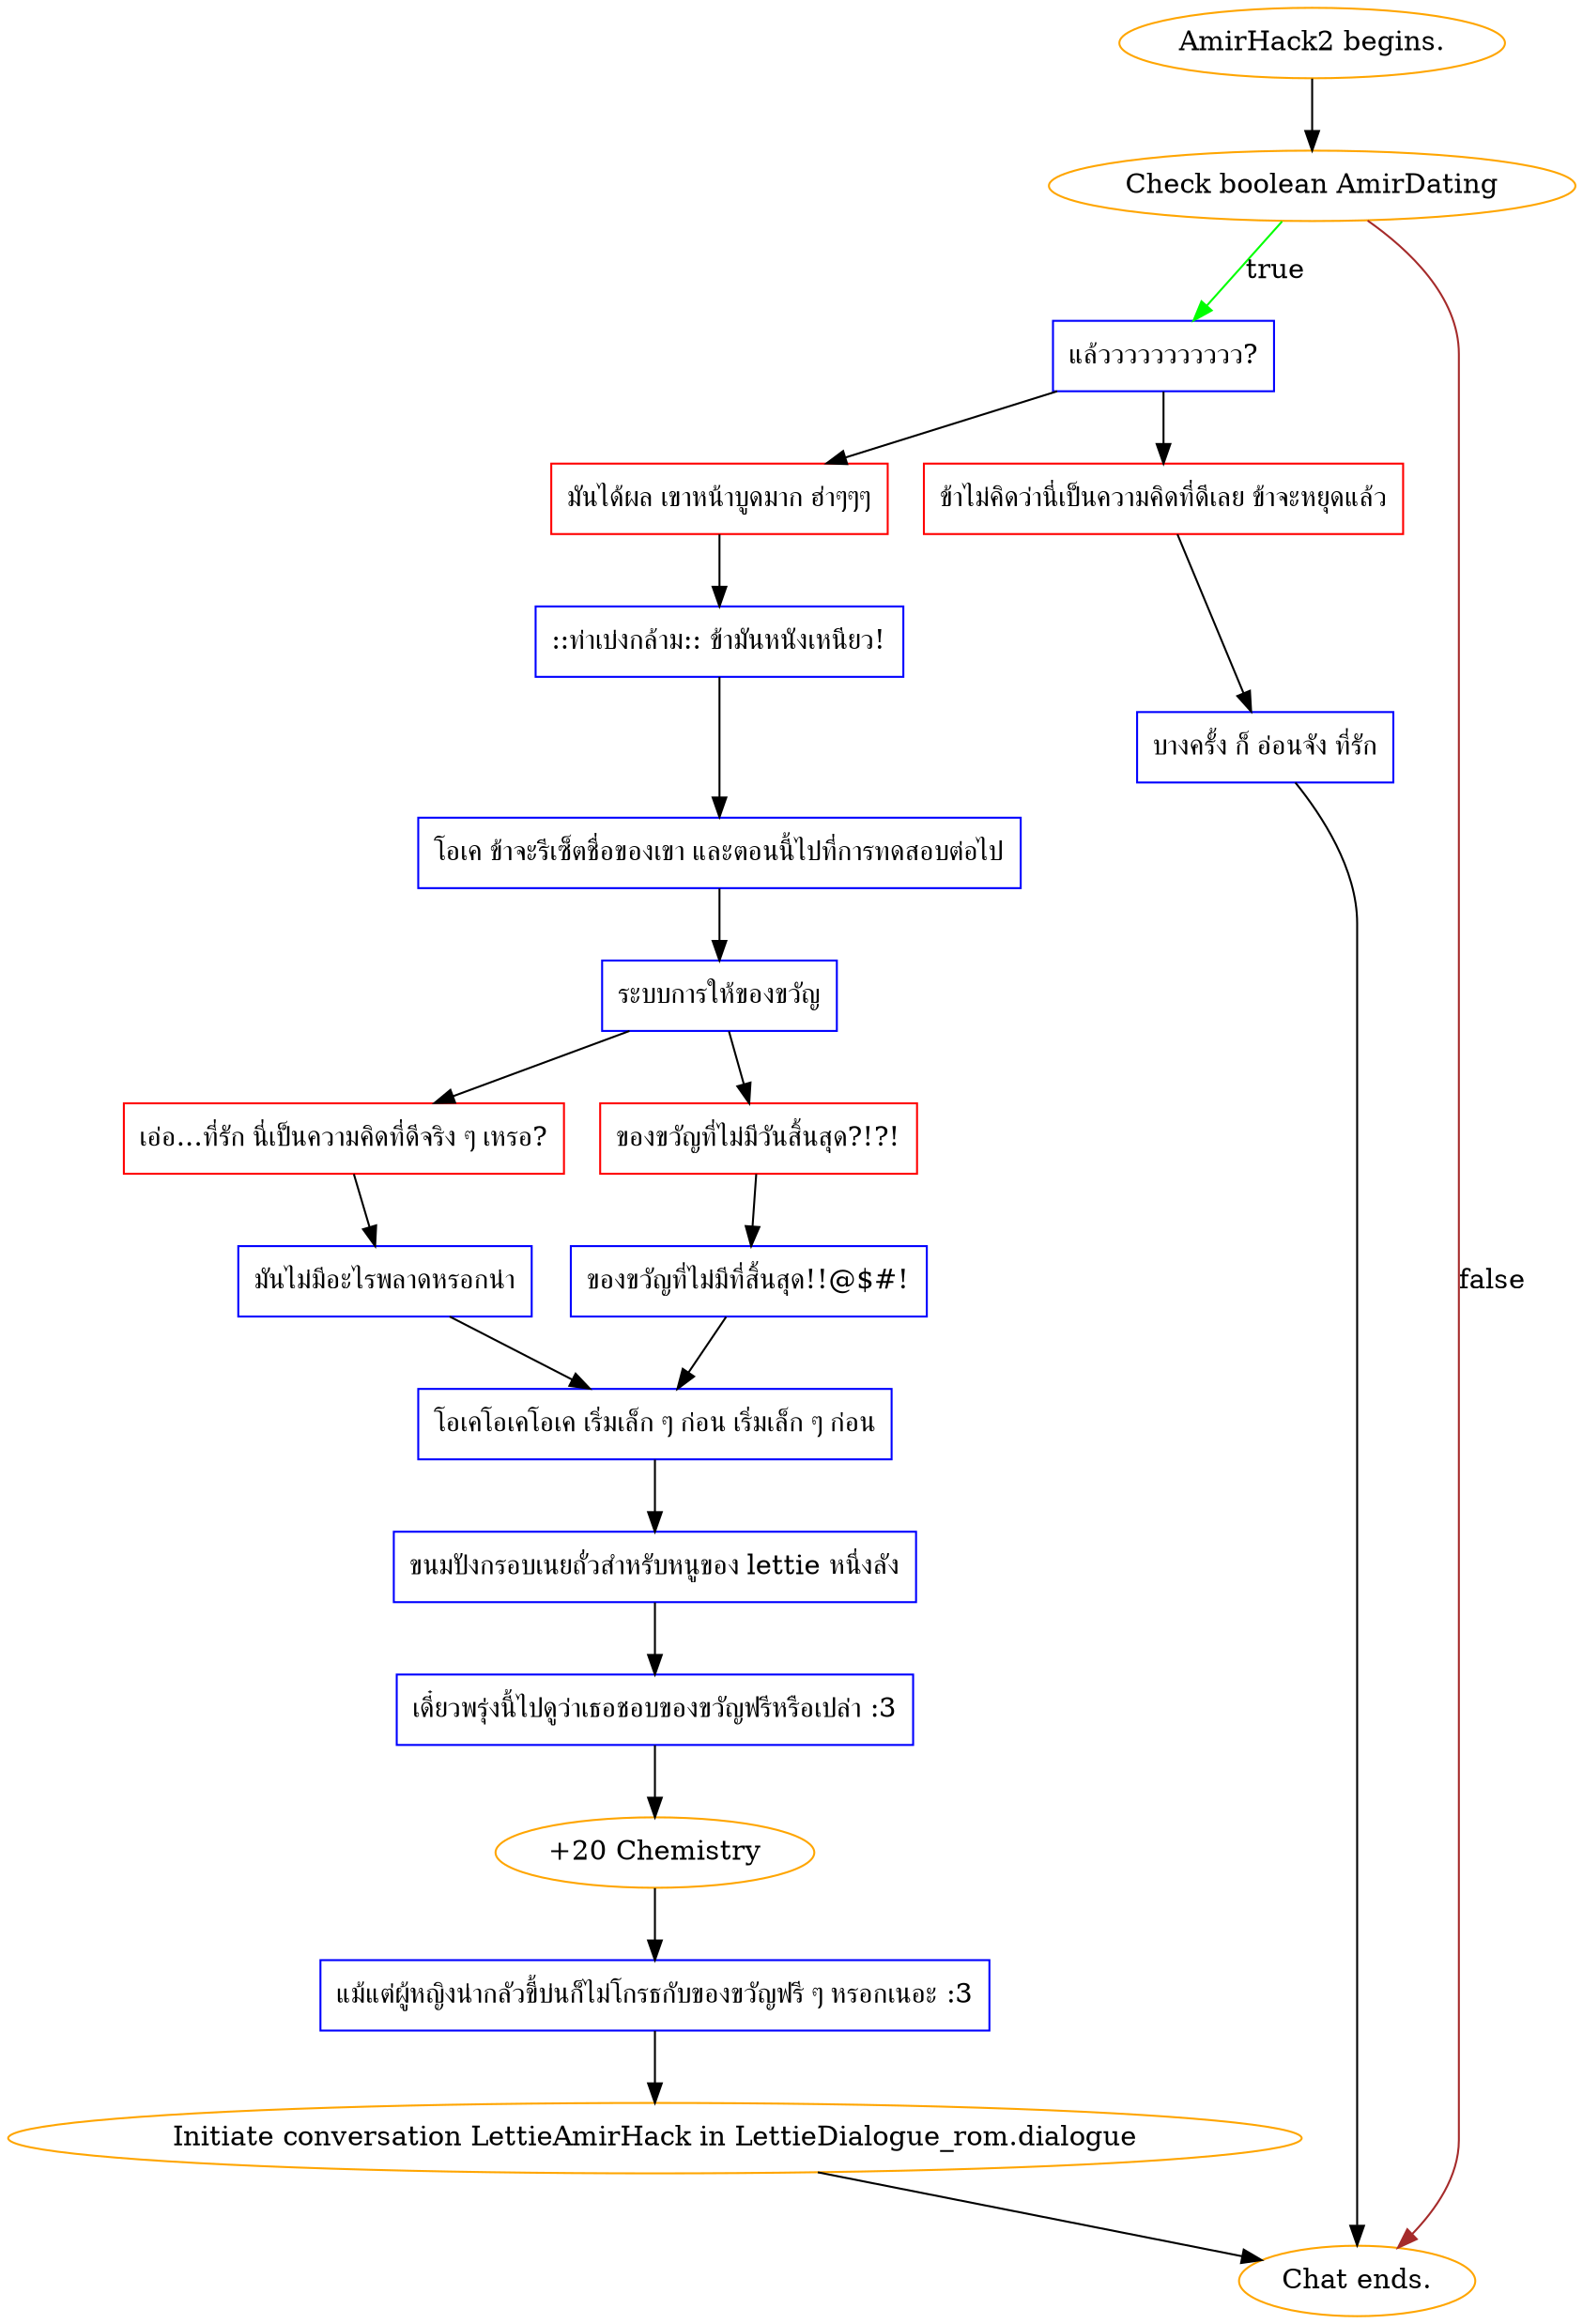 digraph {
	"AmirHack2 begins." [color=orange];
		"AmirHack2 begins." -> j1974262334;
	j1974262334 [label="Check boolean AmirDating",color=orange];
		j1974262334 -> j973121563 [label=true,color=green];
		j1974262334 -> "Chat ends." [label=false,color=brown];
	j973121563 [label="แล้ววววววววววว?",shape=box,color=blue];
		j973121563 -> j2087590582;
		j973121563 -> j1620443663;
	"Chat ends." [color=orange];
	j2087590582 [label="มันได้ผล เขาหน้าบูดมาก ฮ่าๆๆๆ",shape=box,color=red];
		j2087590582 -> j3043906473;
	j1620443663 [label="ข้าไม่คิดว่านี่เป็นความคิดที่ดีเลย ข้าจะหยุดแล้ว",shape=box,color=red];
		j1620443663 -> j2023935780;
	j3043906473 [label="::ท่าเบ่งกล้าม:: ข้ามันหนังเหนียว!",shape=box,color=blue];
		j3043906473 -> j2594961243;
	j2023935780 [label="บางครั้ง ก็ อ่อนจัง ที่รัก",shape=box,color=blue];
		j2023935780 -> "Chat ends.";
	j2594961243 [label="โอเค ข้าจะรีเซ็ตชื่อของเขา และตอนนี้ไปที่การทดสอบต่อไป",shape=box,color=blue];
		j2594961243 -> j784159456;
	j784159456 [label="ระบบการให้ของขวัญ",shape=box,color=blue];
		j784159456 -> j2096179651;
		j784159456 -> j3650667209;
	j2096179651 [label="เอ่อ...ที่รัก นี่เป็นความคิดที่ดีจริง ๆ เหรอ?",shape=box,color=red];
		j2096179651 -> j1717592040;
	j3650667209 [label="ของขวัญที่ไม่มีวันสิ้นสุด?!?!",shape=box,color=red];
		j3650667209 -> j3382217588;
	j1717592040 [label="มันไม่มีอะไรพลาดหรอกน่า",shape=box,color=blue];
		j1717592040 -> j3290766272;
	j3382217588 [label="ของขวัญที่ไม่มีที่สิ้นสุด!!@$#!",shape=box,color=blue];
		j3382217588 -> j3290766272;
	j3290766272 [label="โอเคโอเคโอเค เริ่มเล็ก ๆ ก่อน เริ่มเล็ก ๆ ก่อน",shape=box,color=blue];
		j3290766272 -> j1668244848;
	j1668244848 [label="ขนมปังกรอบเนยถั่วสำหรับหนูของ lettie หนึ่งลัง",shape=box,color=blue];
		j1668244848 -> j586275889;
	j586275889 [label="เดี๋ยวพรุ่งนี้ไปดูว่าเธอชอบของขวัญฟรีหรือเปล่า :3",shape=box,color=blue];
		j586275889 -> j4121302707;
	j4121302707 [label="+20 Chemistry",color=orange];
		j4121302707 -> j2196124790;
	j2196124790 [label="แม้แต่ผู้หญิงน่ากลัวขี้บ่นก็ไม่โกรธกับของขวัญฟรี ๆ หรอกเนอะ :3",shape=box,color=blue];
		j2196124790 -> "Initiate conversation LettieAmirHack in LettieDialogue_rom.dialogue";
	"Initiate conversation LettieAmirHack in LettieDialogue_rom.dialogue" [label="Initiate conversation LettieAmirHack in LettieDialogue_rom.dialogue",color=orange];
		"Initiate conversation LettieAmirHack in LettieDialogue_rom.dialogue" -> "Chat ends.";
}